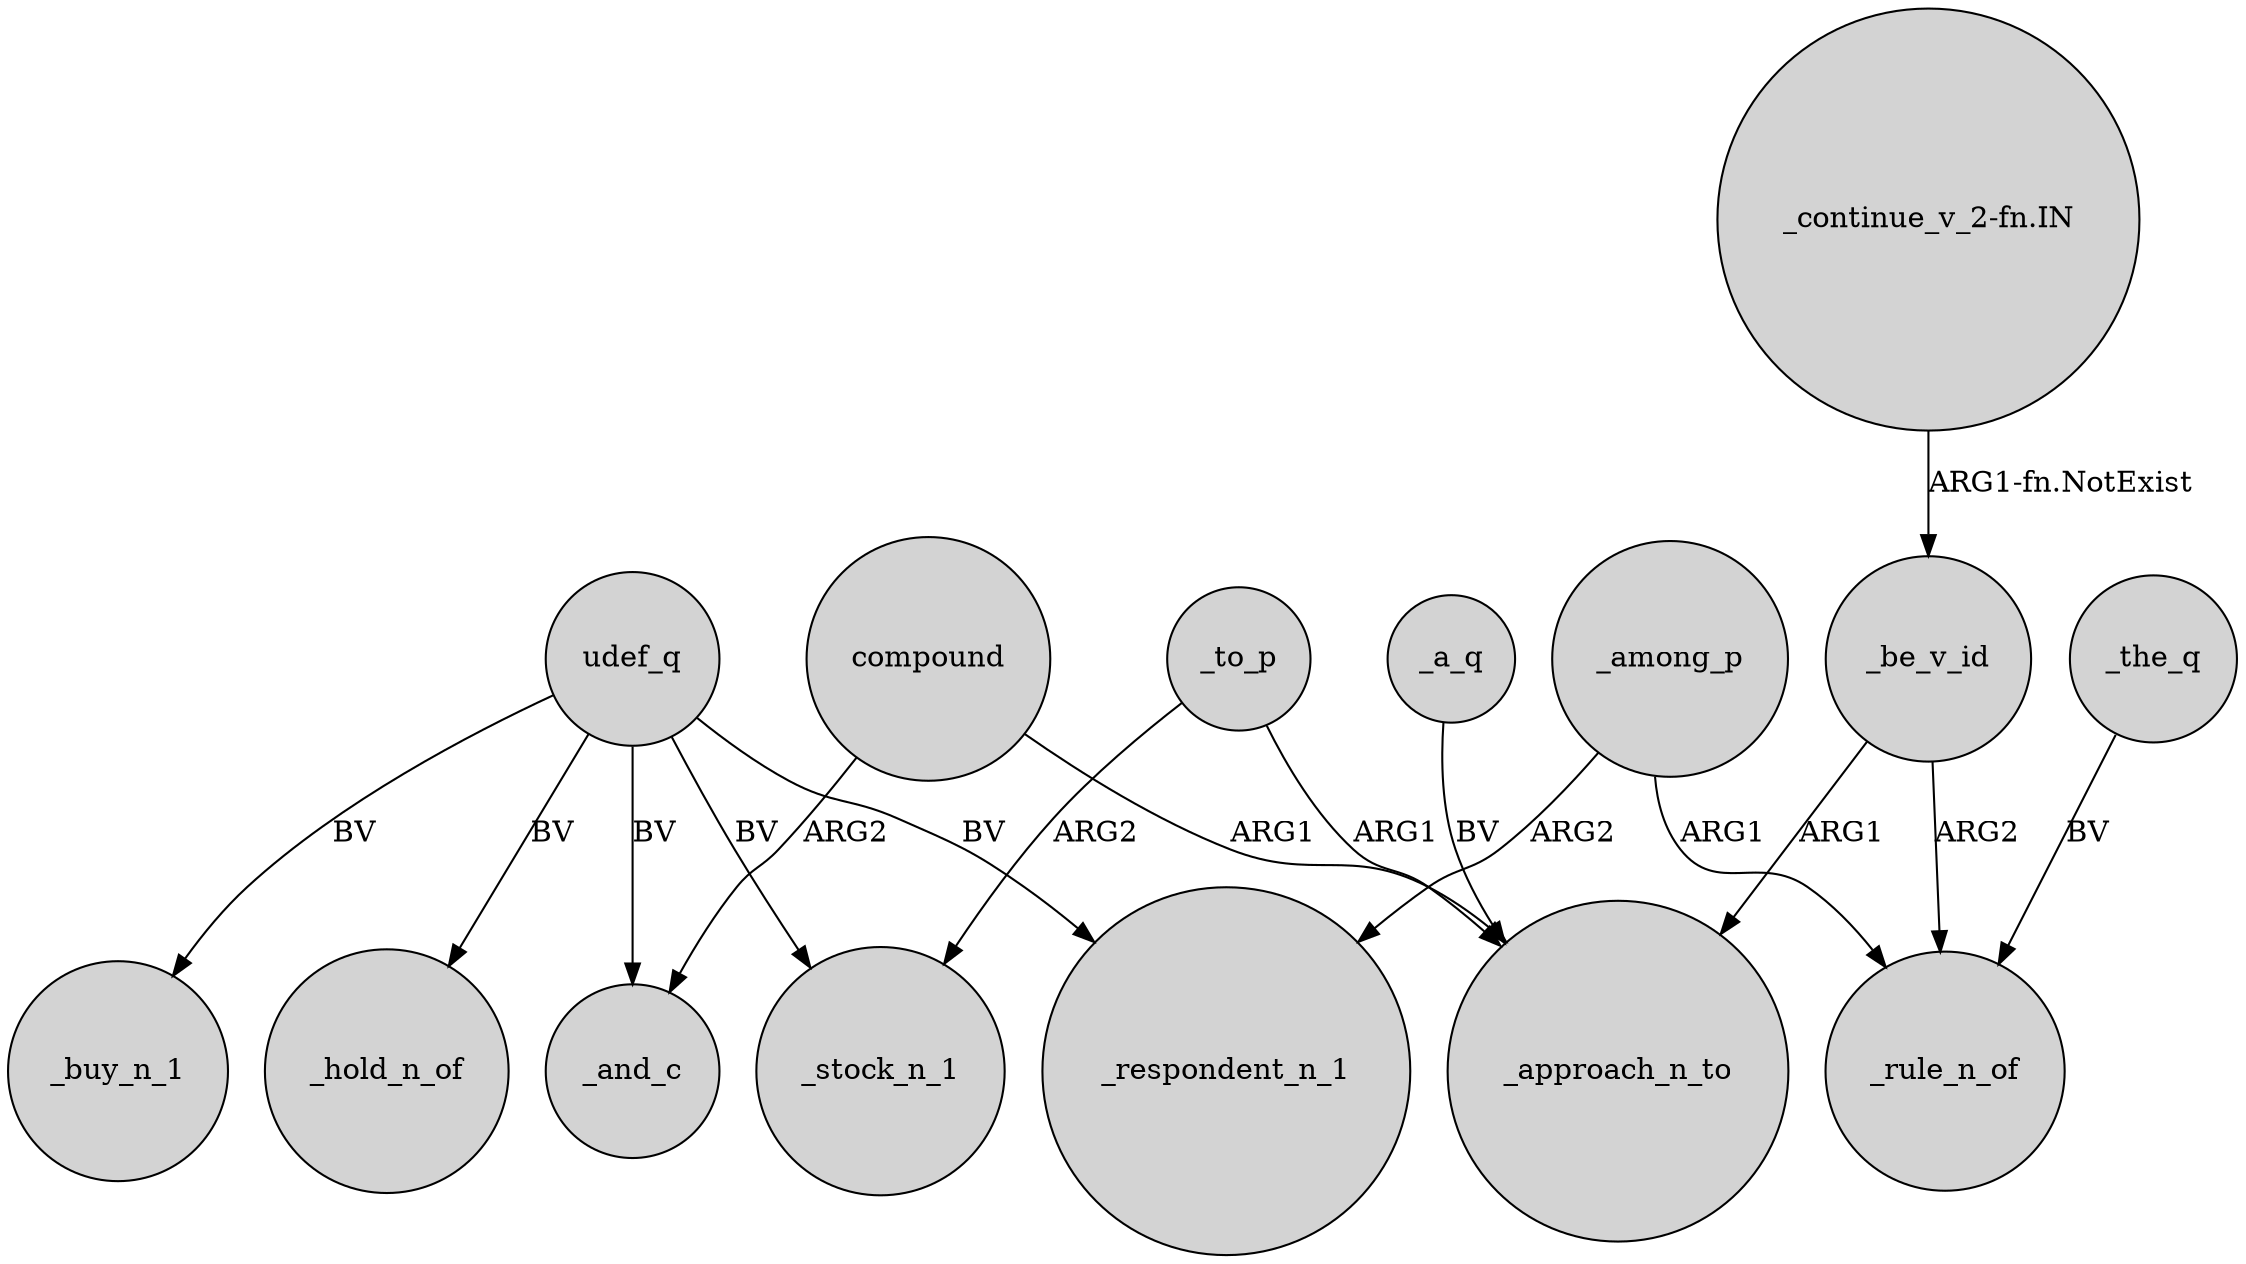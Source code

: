 digraph {
	node [shape=circle style=filled]
	compound -> _and_c [label=ARG2]
	_among_p -> _respondent_n_1 [label=ARG2]
	udef_q -> _stock_n_1 [label=BV]
	_to_p -> _stock_n_1 [label=ARG2]
	_be_v_id -> _approach_n_to [label=ARG1]
	udef_q -> _buy_n_1 [label=BV]
	_among_p -> _rule_n_of [label=ARG1]
	_a_q -> _approach_n_to [label=BV]
	"_continue_v_2-fn.IN" -> _be_v_id [label="ARG1-fn.NotExist"]
	udef_q -> _and_c [label=BV]
	udef_q -> _respondent_n_1 [label=BV]
	_be_v_id -> _rule_n_of [label=ARG2]
	_the_q -> _rule_n_of [label=BV]
	_to_p -> _approach_n_to [label=ARG1]
	udef_q -> _hold_n_of [label=BV]
	compound -> _approach_n_to [label=ARG1]
}
